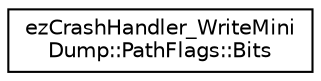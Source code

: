 digraph "Graphical Class Hierarchy"
{
 // LATEX_PDF_SIZE
  edge [fontname="Helvetica",fontsize="10",labelfontname="Helvetica",labelfontsize="10"];
  node [fontname="Helvetica",fontsize="10",shape=record];
  rankdir="LR";
  Node0 [label="ezCrashHandler_WriteMini\lDump::PathFlags::Bits",height=0.2,width=0.4,color="black", fillcolor="white", style="filled",URL="$d0/d9e/structez_crash_handler___write_mini_dump_1_1_path_flags_1_1_bits.htm",tooltip=" "];
}
